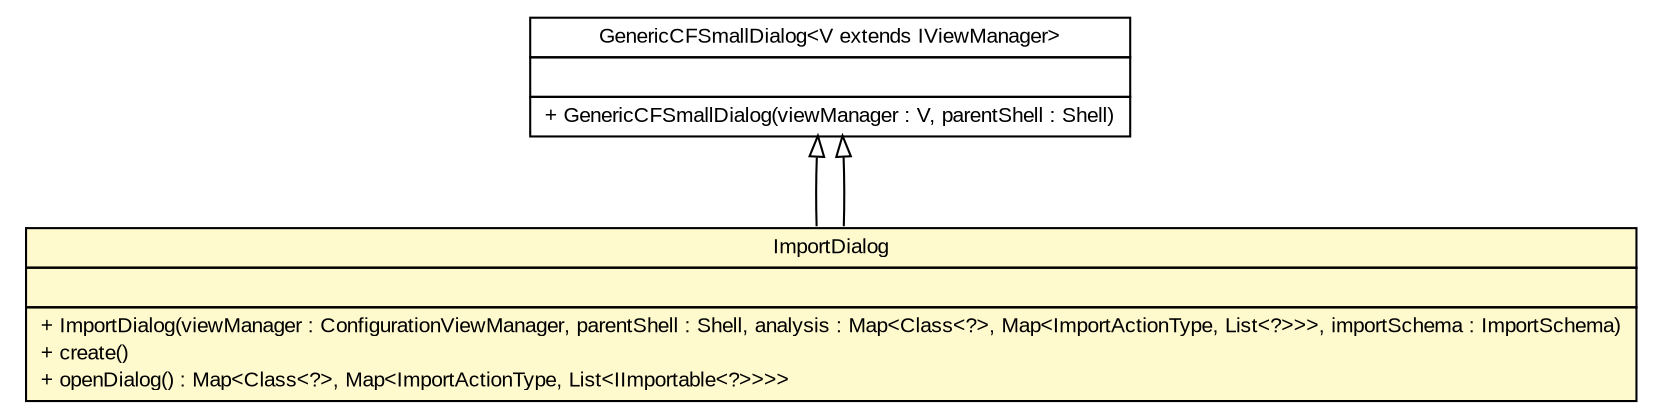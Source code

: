 #!/usr/local/bin/dot
#
# Class diagram 
# Generated by UMLGraph version R5_6-24-gf6e263 (http://www.umlgraph.org/)
#

digraph G {
	edge [fontname="arial",fontsize=10,labelfontname="arial",labelfontsize=10];
	node [fontname="arial",fontsize=10,shape=plaintext];
	nodesep=0.25;
	ranksep=0.5;
	// gov.sandia.cf.parts.dialogs.GenericCFSmallDialog<V extends gov.sandia.cf.parts.ui.IViewManager>
	c219673 [label=<<table title="gov.sandia.cf.parts.dialogs.GenericCFSmallDialog" border="0" cellborder="1" cellspacing="0" cellpadding="2" port="p" href="../GenericCFSmallDialog.html">
		<tr><td><table border="0" cellspacing="0" cellpadding="1">
<tr><td align="center" balign="center"> GenericCFSmallDialog&lt;V extends IViewManager&gt; </td></tr>
		</table></td></tr>
		<tr><td><table border="0" cellspacing="0" cellpadding="1">
<tr><td align="left" balign="left">  </td></tr>
		</table></td></tr>
		<tr><td><table border="0" cellspacing="0" cellpadding="1">
<tr><td align="left" balign="left"> + GenericCFSmallDialog(viewManager : V, parentShell : Shell) </td></tr>
		</table></td></tr>
		</table>>, URL="../GenericCFSmallDialog.html", fontname="arial", fontcolor="black", fontsize=10.0];
	// gov.sandia.cf.parts.dialogs.importation.ImportDialog
	c219677 [label=<<table title="gov.sandia.cf.parts.dialogs.importation.ImportDialog" border="0" cellborder="1" cellspacing="0" cellpadding="2" port="p" bgcolor="lemonChiffon" href="./ImportDialog.html">
		<tr><td><table border="0" cellspacing="0" cellpadding="1">
<tr><td align="center" balign="center"> ImportDialog </td></tr>
		</table></td></tr>
		<tr><td><table border="0" cellspacing="0" cellpadding="1">
<tr><td align="left" balign="left">  </td></tr>
		</table></td></tr>
		<tr><td><table border="0" cellspacing="0" cellpadding="1">
<tr><td align="left" balign="left"> + ImportDialog(viewManager : ConfigurationViewManager, parentShell : Shell, analysis : Map&lt;Class&lt;?&gt;, Map&lt;ImportActionType, List&lt;?&gt;&gt;&gt;, importSchema : ImportSchema) </td></tr>
<tr><td align="left" balign="left"> + create() </td></tr>
<tr><td align="left" balign="left"> + openDialog() : Map&lt;Class&lt;?&gt;, Map&lt;ImportActionType, List&lt;IImportable&lt;?&gt;&gt;&gt;&gt; </td></tr>
		</table></td></tr>
		</table>>, URL="./ImportDialog.html", fontname="arial", fontcolor="black", fontsize=10.0];
	//gov.sandia.cf.parts.dialogs.importation.ImportDialog extends gov.sandia.cf.parts.dialogs.GenericCFSmallDialog<gov.sandia.cf.parts.ui.configuration.ConfigurationViewManager>
	c219673:p -> c219677:p [dir=back,arrowtail=empty];
	//gov.sandia.cf.parts.dialogs.importation.ImportDialog extends gov.sandia.cf.parts.dialogs.GenericCFSmallDialog<gov.sandia.cf.parts.ui.configuration.ConfigurationViewManager>
	c219673:p -> c219677:p [dir=back,arrowtail=empty];
}

